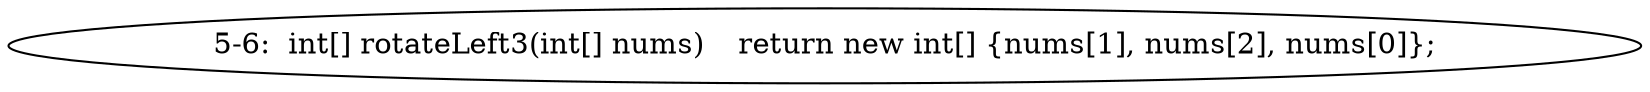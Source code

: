digraph result_test { 
// graph-vertices
  a1  [label="5-6:  int[] rotateLeft3(int[] nums)	return new int[] {nums[1], nums[2], nums[0]};"]; 
// graph-edges
}